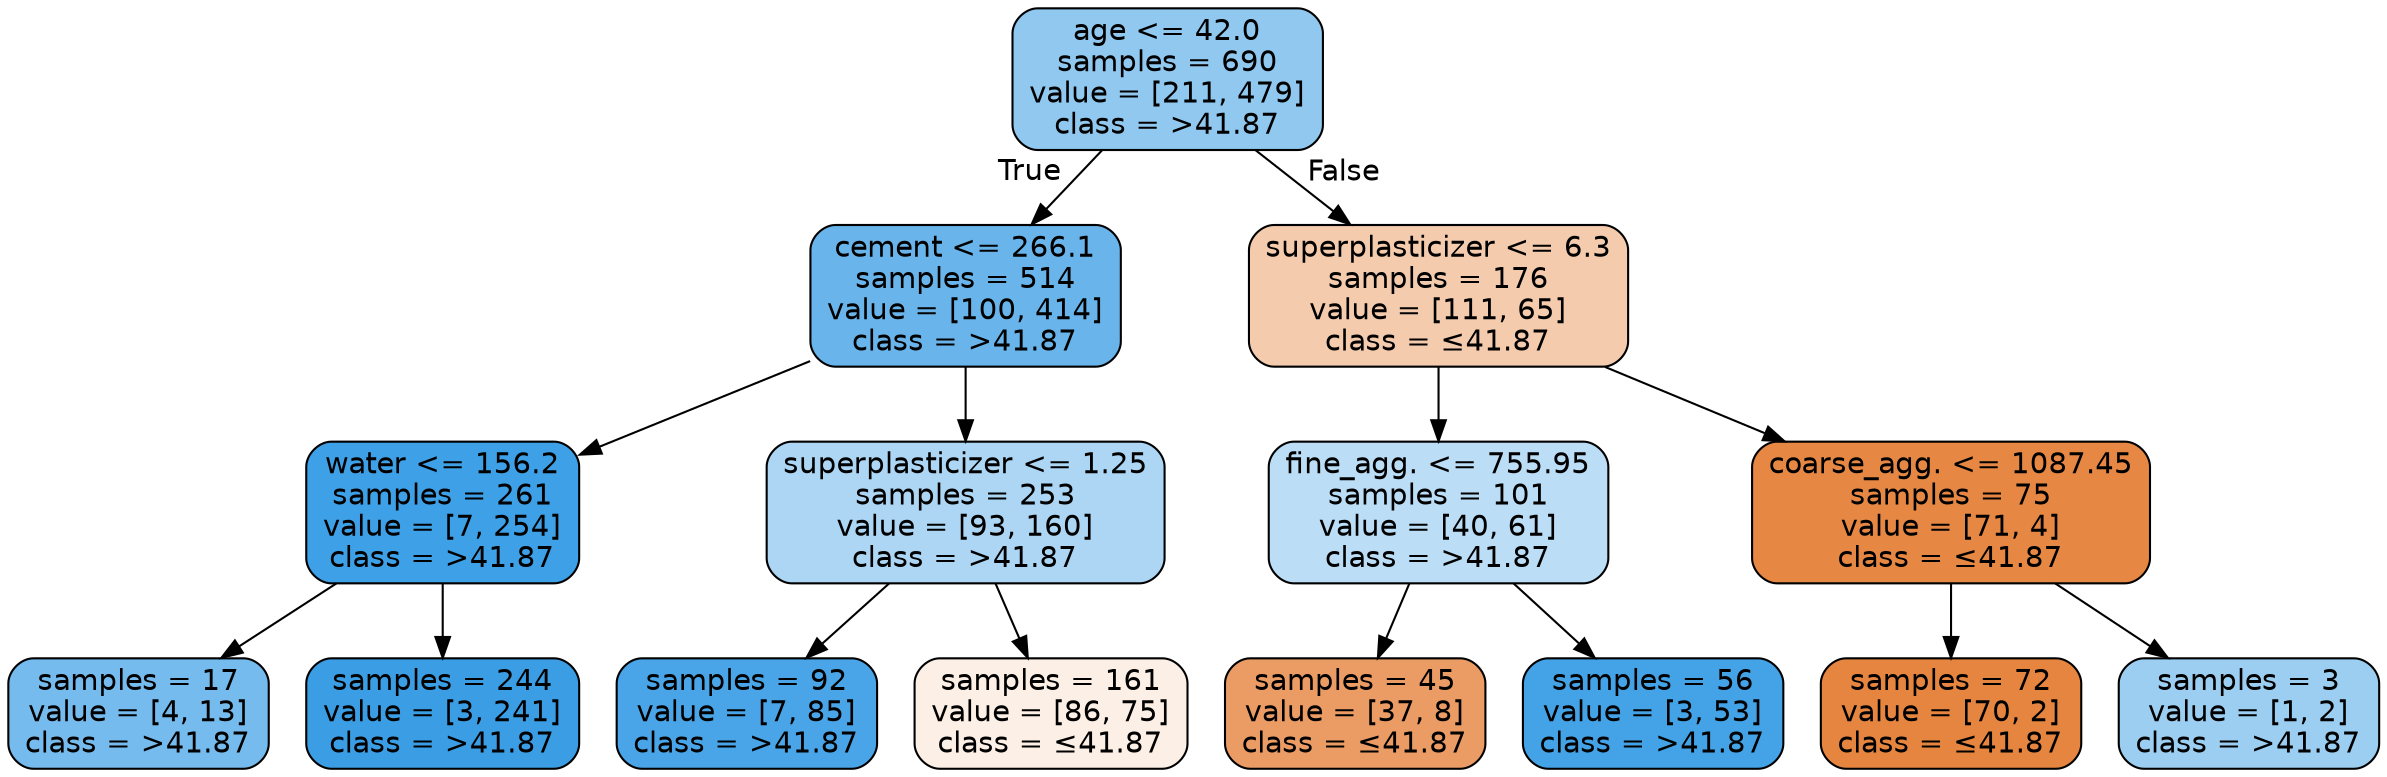 digraph Tree {
node [shape=box, style="filled, rounded", color="black", fontname=helvetica] ;
edge [fontname=helvetica] ;
0 [label="age <= 42.0\nsamples = 690\nvalue = [211, 479]\nclass = >41.87", fillcolor="#90c8f0"] ;
1 [label="cement <= 266.1\nsamples = 514\nvalue = [100, 414]\nclass = >41.87", fillcolor="#69b5eb"] ;
0 -> 1 [labeldistance=2.5, labelangle=45, headlabel="True"] ;
2 [label="water <= 156.2\nsamples = 261\nvalue = [7, 254]\nclass = >41.87", fillcolor="#3ea0e6"] ;
1 -> 2 ;
3 [label="samples = 17\nvalue = [4, 13]\nclass = >41.87", fillcolor="#76bbed"] ;
2 -> 3 ;
4 [label="samples = 244\nvalue = [3, 241]\nclass = >41.87", fillcolor="#3b9ee5"] ;
2 -> 4 ;
5 [label="superplasticizer <= 1.25\nsamples = 253\nvalue = [93, 160]\nclass = >41.87", fillcolor="#acd6f4"] ;
1 -> 5 ;
6 [label="samples = 92\nvalue = [7, 85]\nclass = >41.87", fillcolor="#49a5e7"] ;
5 -> 6 ;
7 [label="samples = 161\nvalue = [86, 75]\nclass = ≤41.87", fillcolor="#fcefe6"] ;
5 -> 7 ;
8 [label="superplasticizer <= 6.3\nsamples = 176\nvalue = [111, 65]\nclass = ≤41.87", fillcolor="#f4cbad"] ;
0 -> 8 [labeldistance=2.5, labelangle=-45, headlabel="False"] ;
9 [label="fine_agg. <= 755.95\nsamples = 101\nvalue = [40, 61]\nclass = >41.87", fillcolor="#bbddf6"] ;
8 -> 9 ;
10 [label="samples = 45\nvalue = [37, 8]\nclass = ≤41.87", fillcolor="#eb9c64"] ;
9 -> 10 ;
11 [label="samples = 56\nvalue = [3, 53]\nclass = >41.87", fillcolor="#44a3e6"] ;
9 -> 11 ;
12 [label="coarse_agg. <= 1087.45\nsamples = 75\nvalue = [71, 4]\nclass = ≤41.87", fillcolor="#e68844"] ;
8 -> 12 ;
13 [label="samples = 72\nvalue = [70, 2]\nclass = ≤41.87", fillcolor="#e6853f"] ;
12 -> 13 ;
14 [label="samples = 3\nvalue = [1, 2]\nclass = >41.87", fillcolor="#9ccef2"] ;
12 -> 14 ;
}